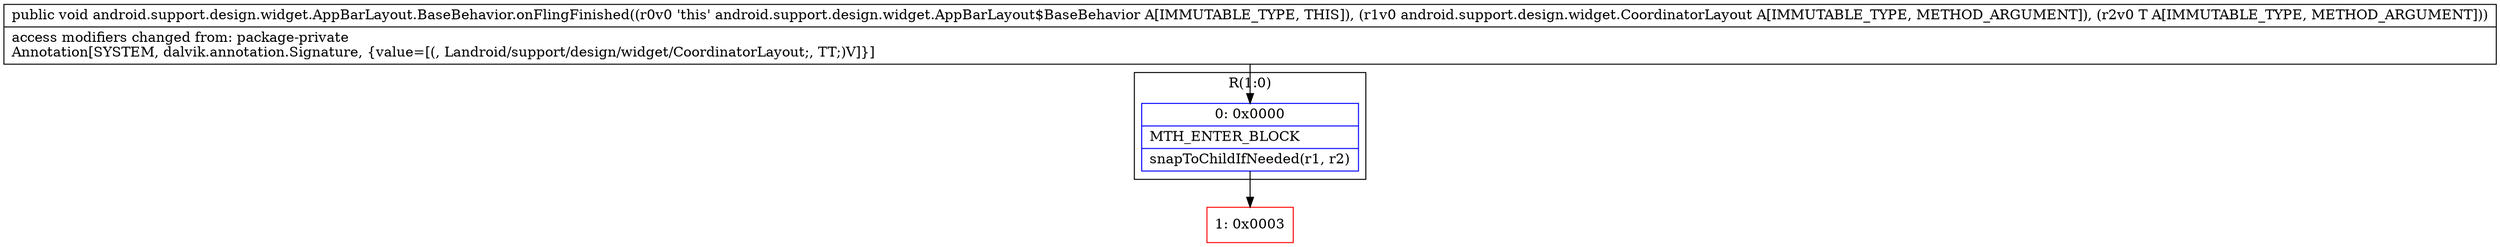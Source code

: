 digraph "CFG forandroid.support.design.widget.AppBarLayout.BaseBehavior.onFlingFinished(Landroid\/support\/design\/widget\/CoordinatorLayout;Landroid\/support\/design\/widget\/AppBarLayout;)V" {
subgraph cluster_Region_1718117563 {
label = "R(1:0)";
node [shape=record,color=blue];
Node_0 [shape=record,label="{0\:\ 0x0000|MTH_ENTER_BLOCK\l|snapToChildIfNeeded(r1, r2)\l}"];
}
Node_1 [shape=record,color=red,label="{1\:\ 0x0003}"];
MethodNode[shape=record,label="{public void android.support.design.widget.AppBarLayout.BaseBehavior.onFlingFinished((r0v0 'this' android.support.design.widget.AppBarLayout$BaseBehavior A[IMMUTABLE_TYPE, THIS]), (r1v0 android.support.design.widget.CoordinatorLayout A[IMMUTABLE_TYPE, METHOD_ARGUMENT]), (r2v0 T A[IMMUTABLE_TYPE, METHOD_ARGUMENT]))  | access modifiers changed from: package\-private\lAnnotation[SYSTEM, dalvik.annotation.Signature, \{value=[(, Landroid\/support\/design\/widget\/CoordinatorLayout;, TT;)V]\}]\l}"];
MethodNode -> Node_0;
Node_0 -> Node_1;
}

